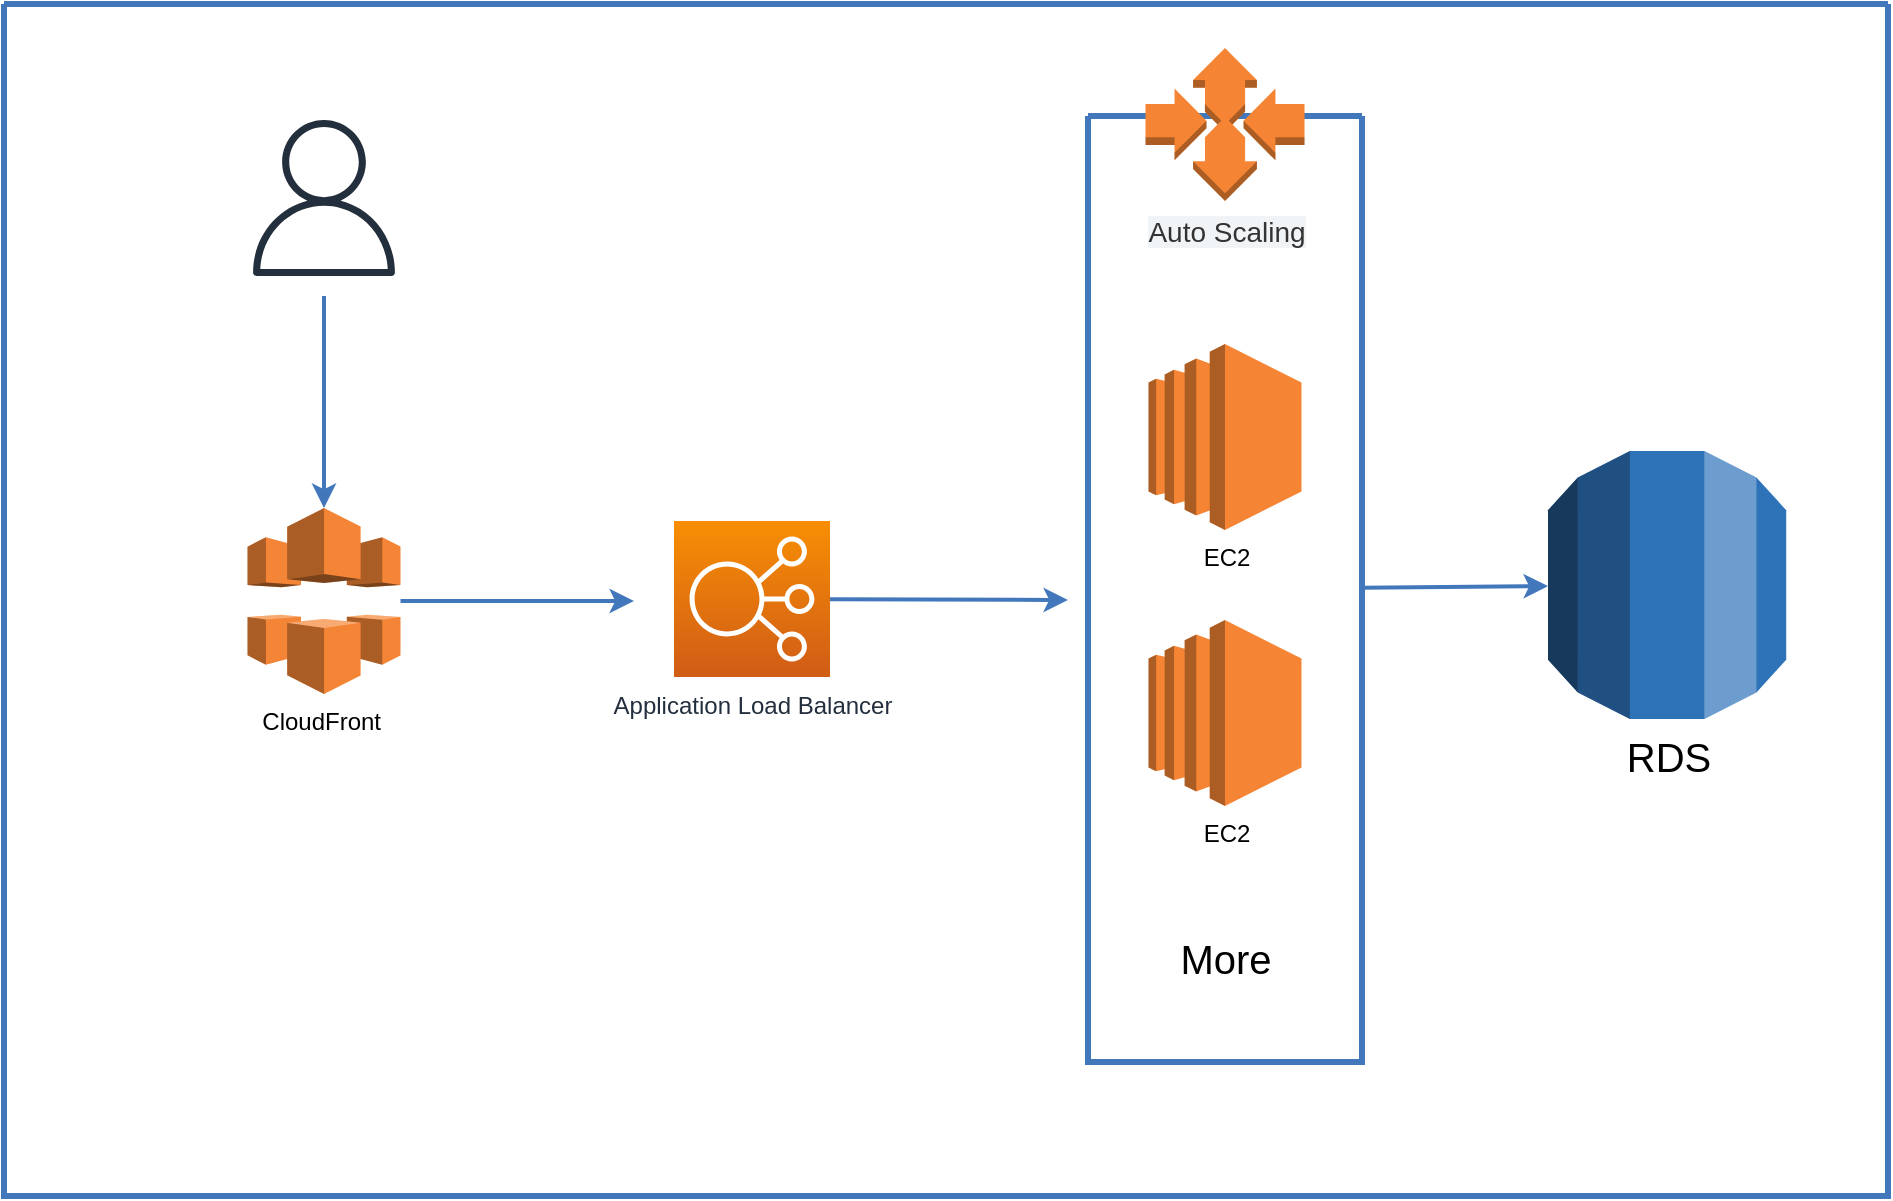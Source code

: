 <mxfile version="15.7.3" type="github">
  <diagram id="0d7cefc2-ccd6-e077-73ed-a8e48b0cddf6" name="Page-1">
    <mxGraphModel dx="1422" dy="762" grid="1" gridSize="10" guides="1" tooltips="1" connect="1" arrows="1" fold="1" page="1" pageScale="1" pageWidth="1169" pageHeight="827" background="none" math="0" shadow="0">
      <root>
        <mxCell id="0" />
        <mxCell id="1" parent="0" />
        <mxCell id="2" value="" style="swimlane;shadow=0;strokeColor=#4277BB;fillColor=#ffffff;fontColor=#4277BB;align=right;startSize=0;collapsible=0;strokeWidth=3;" parent="1" vertex="1">
          <mxGeometry x="178" y="74" width="942" height="596" as="geometry" />
        </mxCell>
        <mxCell id="104" style="rounded=0;elbow=vertical;html=1;labelBackgroundColor=#ffffff;startArrow=none;startFill=0;endArrow=classic;endFill=1;jettySize=auto;orthogonalLoop=1;strokeColor=#4277BB;strokeWidth=2;fontSize=14;fontColor=#4277BB;entryX=0.5;entryY=0;entryDx=0;entryDy=0;entryPerimeter=0;" parent="2" target="CSuMtrH3Dct_yg1dfhXP-106" edge="1">
          <mxGeometry relative="1" as="geometry">
            <mxPoint x="160" y="190" as="targetPoint" />
            <mxPoint x="160" y="146" as="sourcePoint" />
          </mxGeometry>
        </mxCell>
        <mxCell id="CSuMtrH3Dct_yg1dfhXP-108" style="edgeStyle=none;rounded=0;orthogonalLoop=1;jettySize=auto;html=1;startArrow=none;startFill=0;strokeColor=#4277BB;strokeWidth=2;" edge="1" parent="2" source="CSuMtrH3Dct_yg1dfhXP-106">
          <mxGeometry relative="1" as="geometry">
            <mxPoint x="315" y="298.5" as="targetPoint" />
          </mxGeometry>
        </mxCell>
        <mxCell id="CSuMtrH3Dct_yg1dfhXP-106" value="CloudFront&amp;nbsp;" style="outlineConnect=0;dashed=0;verticalLabelPosition=bottom;verticalAlign=top;align=center;html=1;shape=mxgraph.aws3.cloudfront;fillColor=#F58536;gradientColor=none;" vertex="1" parent="2">
          <mxGeometry x="121.75" y="252" width="76.5" height="93" as="geometry" />
        </mxCell>
        <mxCell id="CSuMtrH3Dct_yg1dfhXP-117" style="edgeStyle=none;rounded=0;orthogonalLoop=1;jettySize=auto;html=1;fontSize=20;fontColor=#000000;startArrow=none;startFill=0;strokeColor=#4277BB;strokeWidth=2;" edge="1" parent="2" source="CSuMtrH3Dct_yg1dfhXP-110">
          <mxGeometry relative="1" as="geometry">
            <mxPoint x="532" y="298" as="targetPoint" />
          </mxGeometry>
        </mxCell>
        <mxCell id="CSuMtrH3Dct_yg1dfhXP-110" value="Application Load Balancer" style="sketch=0;points=[[0,0,0],[0.25,0,0],[0.5,0,0],[0.75,0,0],[1,0,0],[0,1,0],[0.25,1,0],[0.5,1,0],[0.75,1,0],[1,1,0],[0,0.25,0],[0,0.5,0],[0,0.75,0],[1,0.25,0],[1,0.5,0],[1,0.75,0]];outlineConnect=0;fontColor=#232F3E;gradientColor=#F78E04;gradientDirection=north;fillColor=#D05C17;strokeColor=#ffffff;dashed=0;verticalLabelPosition=bottom;verticalAlign=top;align=center;html=1;fontSize=12;fontStyle=0;aspect=fixed;shape=mxgraph.aws4.resourceIcon;resIcon=mxgraph.aws4.elastic_load_balancing;" vertex="1" parent="2">
          <mxGeometry x="335" y="258.5" width="78" height="78" as="geometry" />
        </mxCell>
        <mxCell id="CSuMtrH3Dct_yg1dfhXP-118" style="edgeStyle=none;rounded=0;orthogonalLoop=1;jettySize=auto;html=1;fontSize=20;fontColor=#000000;startArrow=none;startFill=0;strokeColor=#4277BB;strokeWidth=2;" edge="1" parent="2" source="79" target="CSuMtrH3Dct_yg1dfhXP-116">
          <mxGeometry relative="1" as="geometry" />
        </mxCell>
        <mxCell id="79" value="" style="swimlane;shadow=0;strokeColor=#4277BB;fillColor=#ffffff;fontColor=#4277BB;align=right;startSize=0;collapsible=0;strokeWidth=3;" parent="2" vertex="1">
          <mxGeometry x="542" y="56" width="137" height="473" as="geometry" />
        </mxCell>
        <mxCell id="CSuMtrH3Dct_yg1dfhXP-111" value="EC2" style="outlineConnect=0;dashed=0;verticalLabelPosition=bottom;verticalAlign=top;align=center;html=1;shape=mxgraph.aws3.ec2;fillColor=#F58534;gradientColor=none;" vertex="1" parent="79">
          <mxGeometry x="30.25" y="114" width="76.5" height="93" as="geometry" />
        </mxCell>
        <mxCell id="CSuMtrH3Dct_yg1dfhXP-112" value="EC2" style="outlineConnect=0;dashed=0;verticalLabelPosition=bottom;verticalAlign=top;align=center;html=1;shape=mxgraph.aws3.ec2;fillColor=#F58534;gradientColor=none;" vertex="1" parent="79">
          <mxGeometry x="30.25" y="252" width="76.5" height="93" as="geometry" />
        </mxCell>
        <mxCell id="CSuMtrH3Dct_yg1dfhXP-113" value="&lt;span style=&quot;color: rgb(51 , 51 , 51) ; font-family: &amp;#34;helvetica&amp;#34; , &amp;#34;arial&amp;#34; , &amp;#34;microsoft yahei&amp;#34; , &amp;#34;simsun&amp;#34; , &amp;#34;stxihei&amp;#34; , sans-serif ; font-size: 14px ; font-style: normal ; font-weight: 400 ; letter-spacing: normal ; text-indent: 0px ; text-transform: none ; word-spacing: 0px ; background-color: rgb(241 , 244 , 246) ; display: inline ; float: none&quot;&gt;Auto Scaling&lt;/span&gt;&lt;br&gt;" style="outlineConnect=0;dashed=0;verticalLabelPosition=bottom;verticalAlign=top;align=center;html=1;shape=mxgraph.aws3.auto_scaling;fillColor=#F58534;gradientColor=none;" vertex="1" parent="79">
          <mxGeometry x="28.75" y="-34" width="79.5" height="76.5" as="geometry" />
        </mxCell>
        <mxCell id="CSuMtrH3Dct_yg1dfhXP-115" value="&lt;font style=&quot;font-size: 20px&quot; color=&quot;#000000&quot;&gt;More&lt;/font&gt;" style="text;html=1;strokeColor=none;fillColor=none;align=center;verticalAlign=middle;whiteSpace=wrap;rounded=0;fontColor=#FFB570;" vertex="1" parent="79">
          <mxGeometry x="38.5" y="406" width="60" height="30" as="geometry" />
        </mxCell>
        <mxCell id="CSuMtrH3Dct_yg1dfhXP-116" value="RDS" style="outlineConnect=0;dashed=0;verticalLabelPosition=bottom;verticalAlign=top;align=center;html=1;shape=mxgraph.aws3.rds;fillColor=#2E73B8;gradientColor=none;fontSize=20;fontColor=#000000;" vertex="1" parent="2">
          <mxGeometry x="772" y="223.5" width="119.11" height="134" as="geometry" />
        </mxCell>
        <mxCell id="CSuMtrH3Dct_yg1dfhXP-120" value="" style="sketch=0;outlineConnect=0;fontColor=#232F3E;gradientColor=none;fillColor=#232F3D;strokeColor=none;dashed=0;verticalLabelPosition=bottom;verticalAlign=top;align=center;html=1;fontSize=12;fontStyle=0;aspect=fixed;pointerEvents=1;shape=mxgraph.aws4.user;" vertex="1" parent="2">
          <mxGeometry x="121" y="58" width="78" height="78" as="geometry" />
        </mxCell>
      </root>
    </mxGraphModel>
  </diagram>
</mxfile>
